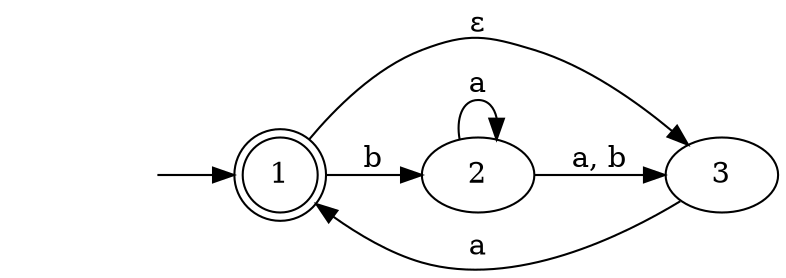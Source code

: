 // Recognizes /(a|(ba*(a|b)a))*/

digraph {
    rankdir="LR";
    1 [shape=doublecircle];
    entry [style=invis];

    entry -> 1;
    1 -> 3 [label=<&epsilon;>];
    3 -> 1 [label="a"];
    1 -> 2 [label="b"];
    2 -> 2 [label="a"];
    2 -> 3 [label="a, b"];
}

